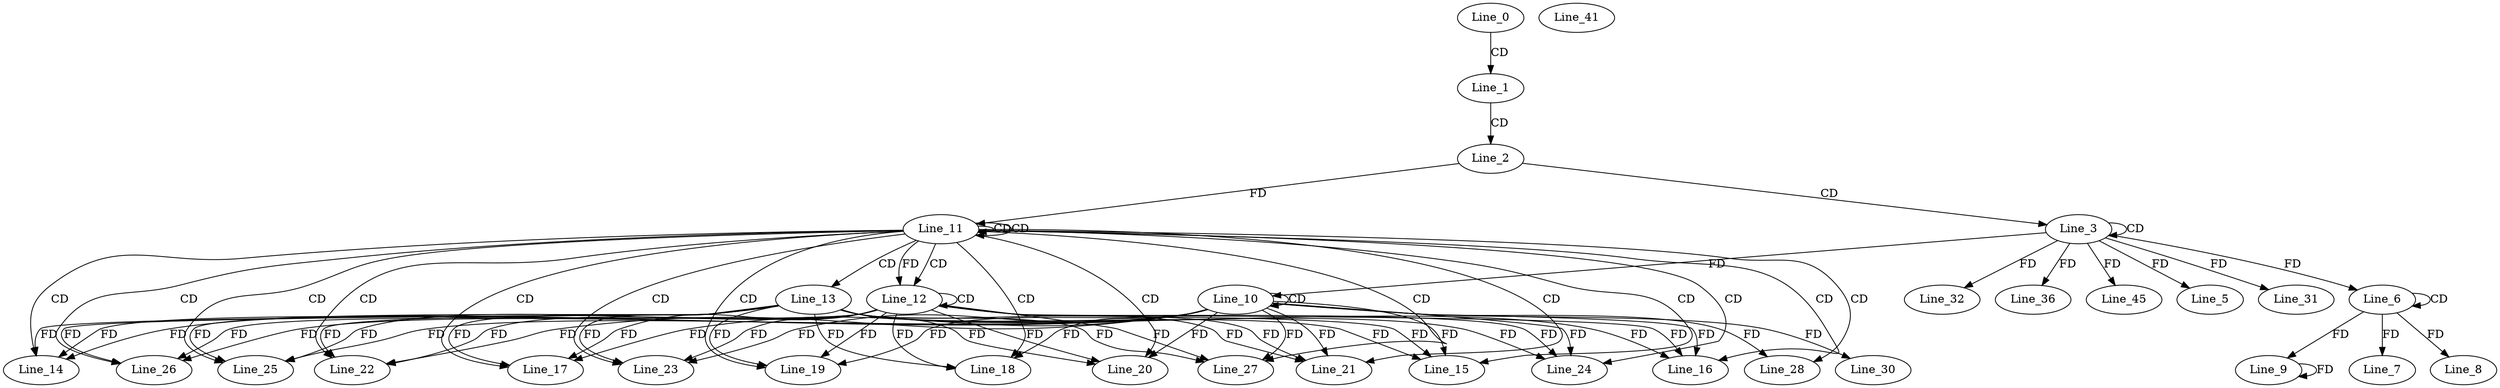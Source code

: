 digraph G {
  Line_0;
  Line_1;
  Line_2;
  Line_3;
  Line_3;
  Line_5;
  Line_6;
  Line_6;
  Line_7;
  Line_8;
  Line_9;
  Line_10;
  Line_10;
  Line_11;
  Line_11;
  Line_11;
  Line_11;
  Line_12;
  Line_12;
  Line_13;
  Line_14;
  Line_14;
  Line_14;
  Line_15;
  Line_15;
  Line_15;
  Line_16;
  Line_16;
  Line_16;
  Line_17;
  Line_17;
  Line_17;
  Line_18;
  Line_18;
  Line_18;
  Line_19;
  Line_19;
  Line_19;
  Line_20;
  Line_20;
  Line_20;
  Line_21;
  Line_21;
  Line_21;
  Line_22;
  Line_22;
  Line_22;
  Line_23;
  Line_23;
  Line_23;
  Line_24;
  Line_24;
  Line_24;
  Line_25;
  Line_25;
  Line_25;
  Line_26;
  Line_26;
  Line_26;
  Line_27;
  Line_27;
  Line_27;
  Line_28;
  Line_30;
  Line_31;
  Line_32;
  Line_36;
  Line_41;
  Line_45;
  Line_0 -> Line_1 [ label="CD" ];
  Line_1 -> Line_2 [ label="CD" ];
  Line_2 -> Line_3 [ label="CD" ];
  Line_3 -> Line_3 [ label="CD" ];
  Line_3 -> Line_5 [ label="FD" ];
  Line_6 -> Line_6 [ label="CD" ];
  Line_3 -> Line_6 [ label="FD" ];
  Line_6 -> Line_7 [ label="FD" ];
  Line_6 -> Line_8 [ label="FD" ];
  Line_6 -> Line_9 [ label="FD" ];
  Line_9 -> Line_9 [ label="FD" ];
  Line_10 -> Line_10 [ label="CD" ];
  Line_3 -> Line_10 [ label="FD" ];
  Line_11 -> Line_11 [ label="CD" ];
  Line_11 -> Line_11 [ label="CD" ];
  Line_2 -> Line_11 [ label="FD" ];
  Line_11 -> Line_12 [ label="CD" ];
  Line_12 -> Line_12 [ label="CD" ];
  Line_11 -> Line_12 [ label="FD" ];
  Line_11 -> Line_13 [ label="CD" ];
  Line_11 -> Line_14 [ label="CD" ];
  Line_10 -> Line_14 [ label="FD" ];
  Line_13 -> Line_14 [ label="FD" ];
  Line_12 -> Line_14 [ label="FD" ];
  Line_11 -> Line_15 [ label="CD" ];
  Line_10 -> Line_15 [ label="FD" ];
  Line_13 -> Line_15 [ label="FD" ];
  Line_12 -> Line_15 [ label="FD" ];
  Line_11 -> Line_16 [ label="CD" ];
  Line_10 -> Line_16 [ label="FD" ];
  Line_13 -> Line_16 [ label="FD" ];
  Line_12 -> Line_16 [ label="FD" ];
  Line_11 -> Line_17 [ label="CD" ];
  Line_10 -> Line_17 [ label="FD" ];
  Line_13 -> Line_17 [ label="FD" ];
  Line_12 -> Line_17 [ label="FD" ];
  Line_11 -> Line_18 [ label="CD" ];
  Line_10 -> Line_18 [ label="FD" ];
  Line_13 -> Line_18 [ label="FD" ];
  Line_12 -> Line_18 [ label="FD" ];
  Line_11 -> Line_19 [ label="CD" ];
  Line_10 -> Line_19 [ label="FD" ];
  Line_13 -> Line_19 [ label="FD" ];
  Line_12 -> Line_19 [ label="FD" ];
  Line_11 -> Line_20 [ label="CD" ];
  Line_10 -> Line_20 [ label="FD" ];
  Line_13 -> Line_20 [ label="FD" ];
  Line_12 -> Line_20 [ label="FD" ];
  Line_11 -> Line_21 [ label="CD" ];
  Line_10 -> Line_21 [ label="FD" ];
  Line_13 -> Line_21 [ label="FD" ];
  Line_12 -> Line_21 [ label="FD" ];
  Line_11 -> Line_22 [ label="CD" ];
  Line_10 -> Line_22 [ label="FD" ];
  Line_13 -> Line_22 [ label="FD" ];
  Line_12 -> Line_22 [ label="FD" ];
  Line_11 -> Line_23 [ label="CD" ];
  Line_10 -> Line_23 [ label="FD" ];
  Line_13 -> Line_23 [ label="FD" ];
  Line_12 -> Line_23 [ label="FD" ];
  Line_11 -> Line_24 [ label="CD" ];
  Line_10 -> Line_24 [ label="FD" ];
  Line_13 -> Line_24 [ label="FD" ];
  Line_12 -> Line_24 [ label="FD" ];
  Line_11 -> Line_25 [ label="CD" ];
  Line_10 -> Line_25 [ label="FD" ];
  Line_13 -> Line_25 [ label="FD" ];
  Line_12 -> Line_25 [ label="FD" ];
  Line_11 -> Line_26 [ label="CD" ];
  Line_10 -> Line_26 [ label="FD" ];
  Line_13 -> Line_26 [ label="FD" ];
  Line_12 -> Line_26 [ label="FD" ];
  Line_11 -> Line_27 [ label="CD" ];
  Line_10 -> Line_27 [ label="FD" ];
  Line_13 -> Line_27 [ label="FD" ];
  Line_12 -> Line_27 [ label="FD" ];
  Line_11 -> Line_28 [ label="CD" ];
  Line_10 -> Line_28 [ label="FD" ];
  Line_10 -> Line_30 [ label="FD" ];
  Line_3 -> Line_31 [ label="FD" ];
  Line_3 -> Line_32 [ label="FD" ];
  Line_3 -> Line_36 [ label="FD" ];
  Line_3 -> Line_45 [ label="FD" ];
}
